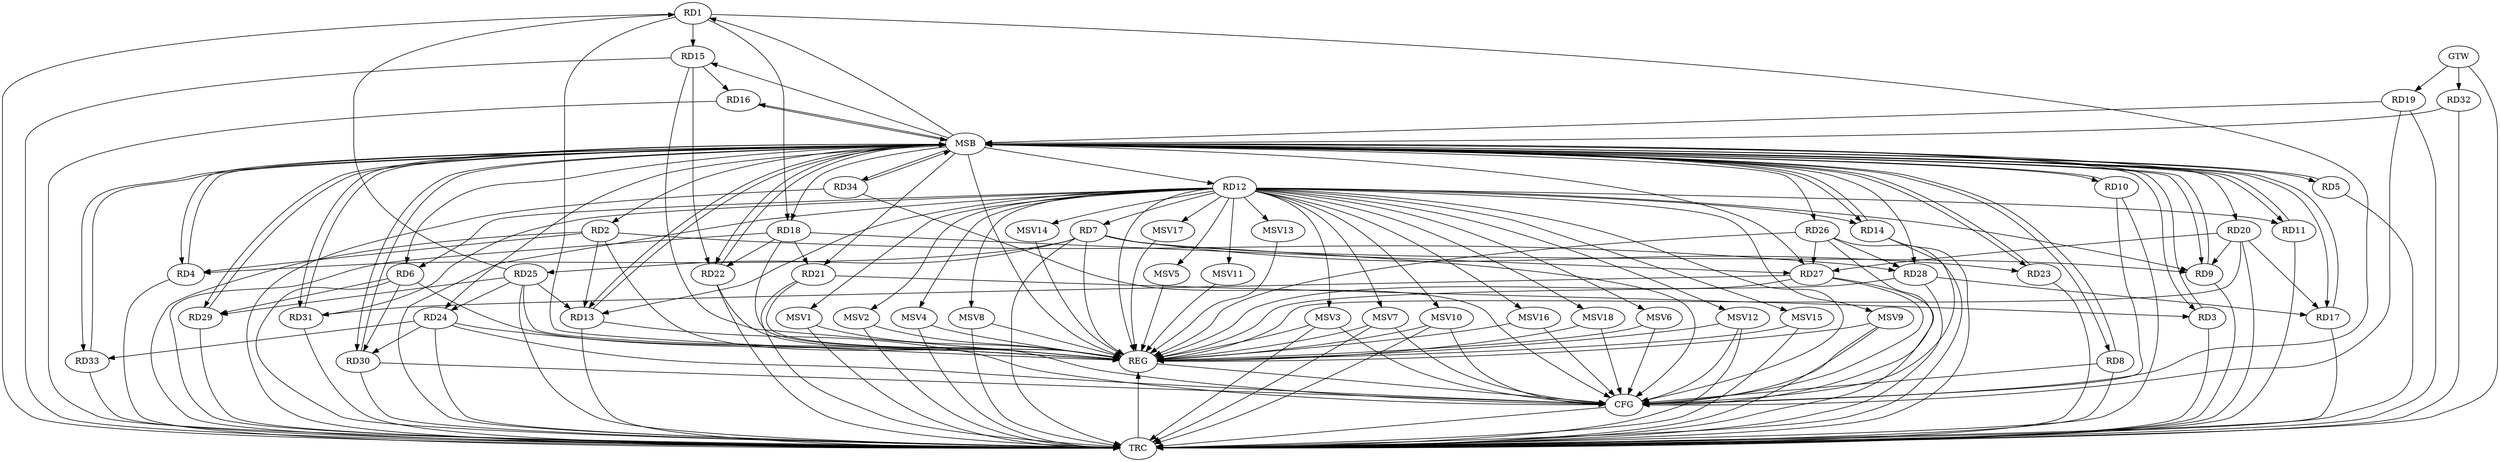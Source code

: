 strict digraph G {
  RD1 [ label="RD1" ];
  RD2 [ label="RD2" ];
  RD3 [ label="RD3" ];
  RD4 [ label="RD4" ];
  RD5 [ label="RD5" ];
  RD6 [ label="RD6" ];
  RD7 [ label="RD7" ];
  RD8 [ label="RD8" ];
  RD9 [ label="RD9" ];
  RD10 [ label="RD10" ];
  RD11 [ label="RD11" ];
  RD12 [ label="RD12" ];
  RD13 [ label="RD13" ];
  RD14 [ label="RD14" ];
  RD15 [ label="RD15" ];
  RD16 [ label="RD16" ];
  RD17 [ label="RD17" ];
  RD18 [ label="RD18" ];
  RD19 [ label="RD19" ];
  RD20 [ label="RD20" ];
  RD21 [ label="RD21" ];
  RD22 [ label="RD22" ];
  RD23 [ label="RD23" ];
  RD24 [ label="RD24" ];
  RD25 [ label="RD25" ];
  RD26 [ label="RD26" ];
  RD27 [ label="RD27" ];
  RD28 [ label="RD28" ];
  RD29 [ label="RD29" ];
  RD30 [ label="RD30" ];
  RD31 [ label="RD31" ];
  RD32 [ label="RD32" ];
  RD33 [ label="RD33" ];
  RD34 [ label="RD34" ];
  GTW [ label="GTW" ];
  REG [ label="REG" ];
  MSB [ label="MSB" ];
  CFG [ label="CFG" ];
  TRC [ label="TRC" ];
  MSV1 [ label="MSV1" ];
  MSV2 [ label="MSV2" ];
  MSV3 [ label="MSV3" ];
  MSV4 [ label="MSV4" ];
  MSV5 [ label="MSV5" ];
  MSV6 [ label="MSV6" ];
  MSV7 [ label="MSV7" ];
  MSV8 [ label="MSV8" ];
  MSV9 [ label="MSV9" ];
  MSV10 [ label="MSV10" ];
  MSV11 [ label="MSV11" ];
  MSV12 [ label="MSV12" ];
  MSV13 [ label="MSV13" ];
  MSV14 [ label="MSV14" ];
  MSV15 [ label="MSV15" ];
  MSV16 [ label="MSV16" ];
  MSV17 [ label="MSV17" ];
  MSV18 [ label="MSV18" ];
  RD1 -> RD15;
  RD1 -> RD18;
  RD25 -> RD1;
  RD2 -> RD4;
  RD2 -> RD13;
  RD2 -> RD28;
  RD21 -> RD3;
  RD7 -> RD4;
  RD12 -> RD6;
  RD6 -> RD29;
  RD6 -> RD30;
  RD7 -> RD9;
  RD12 -> RD7;
  RD7 -> RD23;
  RD7 -> RD25;
  RD12 -> RD9;
  RD20 -> RD9;
  RD12 -> RD11;
  RD12 -> RD13;
  RD12 -> RD14;
  RD12 -> RD31;
  RD25 -> RD13;
  RD15 -> RD16;
  RD15 -> RD22;
  RD20 -> RD17;
  RD28 -> RD17;
  RD18 -> RD21;
  RD18 -> RD22;
  RD18 -> RD27;
  RD20 -> RD27;
  RD25 -> RD24;
  RD24 -> RD30;
  RD24 -> RD33;
  RD25 -> RD29;
  RD26 -> RD27;
  RD26 -> RD28;
  RD27 -> RD31;
  GTW -> RD19;
  GTW -> RD32;
  RD1 -> REG;
  RD2 -> REG;
  RD6 -> REG;
  RD7 -> REG;
  RD12 -> REG;
  RD15 -> REG;
  RD18 -> REG;
  RD20 -> REG;
  RD21 -> REG;
  RD24 -> REG;
  RD25 -> REG;
  RD26 -> REG;
  RD27 -> REG;
  RD28 -> REG;
  RD3 -> MSB;
  MSB -> RD9;
  MSB -> RD10;
  MSB -> RD29;
  MSB -> REG;
  RD4 -> MSB;
  MSB -> RD11;
  MSB -> RD14;
  MSB -> RD17;
  MSB -> RD26;
  RD5 -> MSB;
  MSB -> RD15;
  MSB -> RD21;
  RD8 -> MSB;
  MSB -> RD28;
  RD9 -> MSB;
  MSB -> RD3;
  MSB -> RD8;
  RD10 -> MSB;
  MSB -> RD6;
  MSB -> RD24;
  MSB -> RD34;
  RD11 -> MSB;
  MSB -> RD2;
  MSB -> RD12;
  MSB -> RD31;
  RD13 -> MSB;
  MSB -> RD5;
  MSB -> RD33;
  RD14 -> MSB;
  MSB -> RD4;
  MSB -> RD27;
  RD16 -> MSB;
  RD17 -> MSB;
  MSB -> RD30;
  RD19 -> MSB;
  MSB -> RD18;
  MSB -> RD23;
  RD22 -> MSB;
  MSB -> RD13;
  MSB -> RD20;
  RD23 -> MSB;
  RD29 -> MSB;
  RD30 -> MSB;
  MSB -> RD1;
  RD31 -> MSB;
  MSB -> RD22;
  RD32 -> MSB;
  MSB -> RD16;
  RD33 -> MSB;
  RD34 -> MSB;
  RD12 -> CFG;
  RD26 -> CFG;
  RD24 -> CFG;
  RD27 -> CFG;
  RD14 -> CFG;
  RD10 -> CFG;
  RD34 -> CFG;
  RD30 -> CFG;
  RD13 -> CFG;
  RD7 -> CFG;
  RD1 -> CFG;
  RD22 -> CFG;
  RD19 -> CFG;
  RD8 -> CFG;
  REG -> CFG;
  RD1 -> TRC;
  RD2 -> TRC;
  RD3 -> TRC;
  RD4 -> TRC;
  RD5 -> TRC;
  RD6 -> TRC;
  RD7 -> TRC;
  RD8 -> TRC;
  RD9 -> TRC;
  RD10 -> TRC;
  RD11 -> TRC;
  RD12 -> TRC;
  RD13 -> TRC;
  RD14 -> TRC;
  RD15 -> TRC;
  RD16 -> TRC;
  RD17 -> TRC;
  RD18 -> TRC;
  RD19 -> TRC;
  RD20 -> TRC;
  RD21 -> TRC;
  RD22 -> TRC;
  RD23 -> TRC;
  RD24 -> TRC;
  RD25 -> TRC;
  RD26 -> TRC;
  RD27 -> TRC;
  RD28 -> TRC;
  RD29 -> TRC;
  RD30 -> TRC;
  RD31 -> TRC;
  RD32 -> TRC;
  RD33 -> TRC;
  RD34 -> TRC;
  GTW -> TRC;
  CFG -> TRC;
  TRC -> REG;
  RD12 -> MSV1;
  RD12 -> MSV2;
  RD12 -> MSV3;
  RD12 -> MSV4;
  MSV1 -> REG;
  MSV1 -> TRC;
  MSV2 -> REG;
  MSV2 -> TRC;
  MSV3 -> REG;
  MSV3 -> TRC;
  MSV3 -> CFG;
  MSV4 -> REG;
  MSV4 -> TRC;
  RD12 -> MSV5;
  RD12 -> MSV6;
  RD12 -> MSV7;
  MSV5 -> REG;
  MSV6 -> REG;
  MSV6 -> CFG;
  MSV7 -> REG;
  MSV7 -> TRC;
  MSV7 -> CFG;
  RD12 -> MSV8;
  RD12 -> MSV9;
  MSV8 -> REG;
  MSV8 -> TRC;
  MSV9 -> REG;
  MSV9 -> TRC;
  MSV9 -> CFG;
  RD12 -> MSV10;
  RD12 -> MSV11;
  MSV10 -> REG;
  MSV10 -> TRC;
  MSV10 -> CFG;
  MSV11 -> REG;
  RD12 -> MSV12;
  RD12 -> MSV13;
  RD12 -> MSV14;
  MSV12 -> REG;
  MSV12 -> TRC;
  MSV12 -> CFG;
  MSV13 -> REG;
  MSV14 -> REG;
  RD12 -> MSV15;
  MSV15 -> REG;
  MSV15 -> TRC;
  RD12 -> MSV16;
  MSV16 -> REG;
  MSV16 -> CFG;
  RD12 -> MSV17;
  RD12 -> MSV18;
  MSV17 -> REG;
  MSV18 -> REG;
  MSV18 -> CFG;
}
